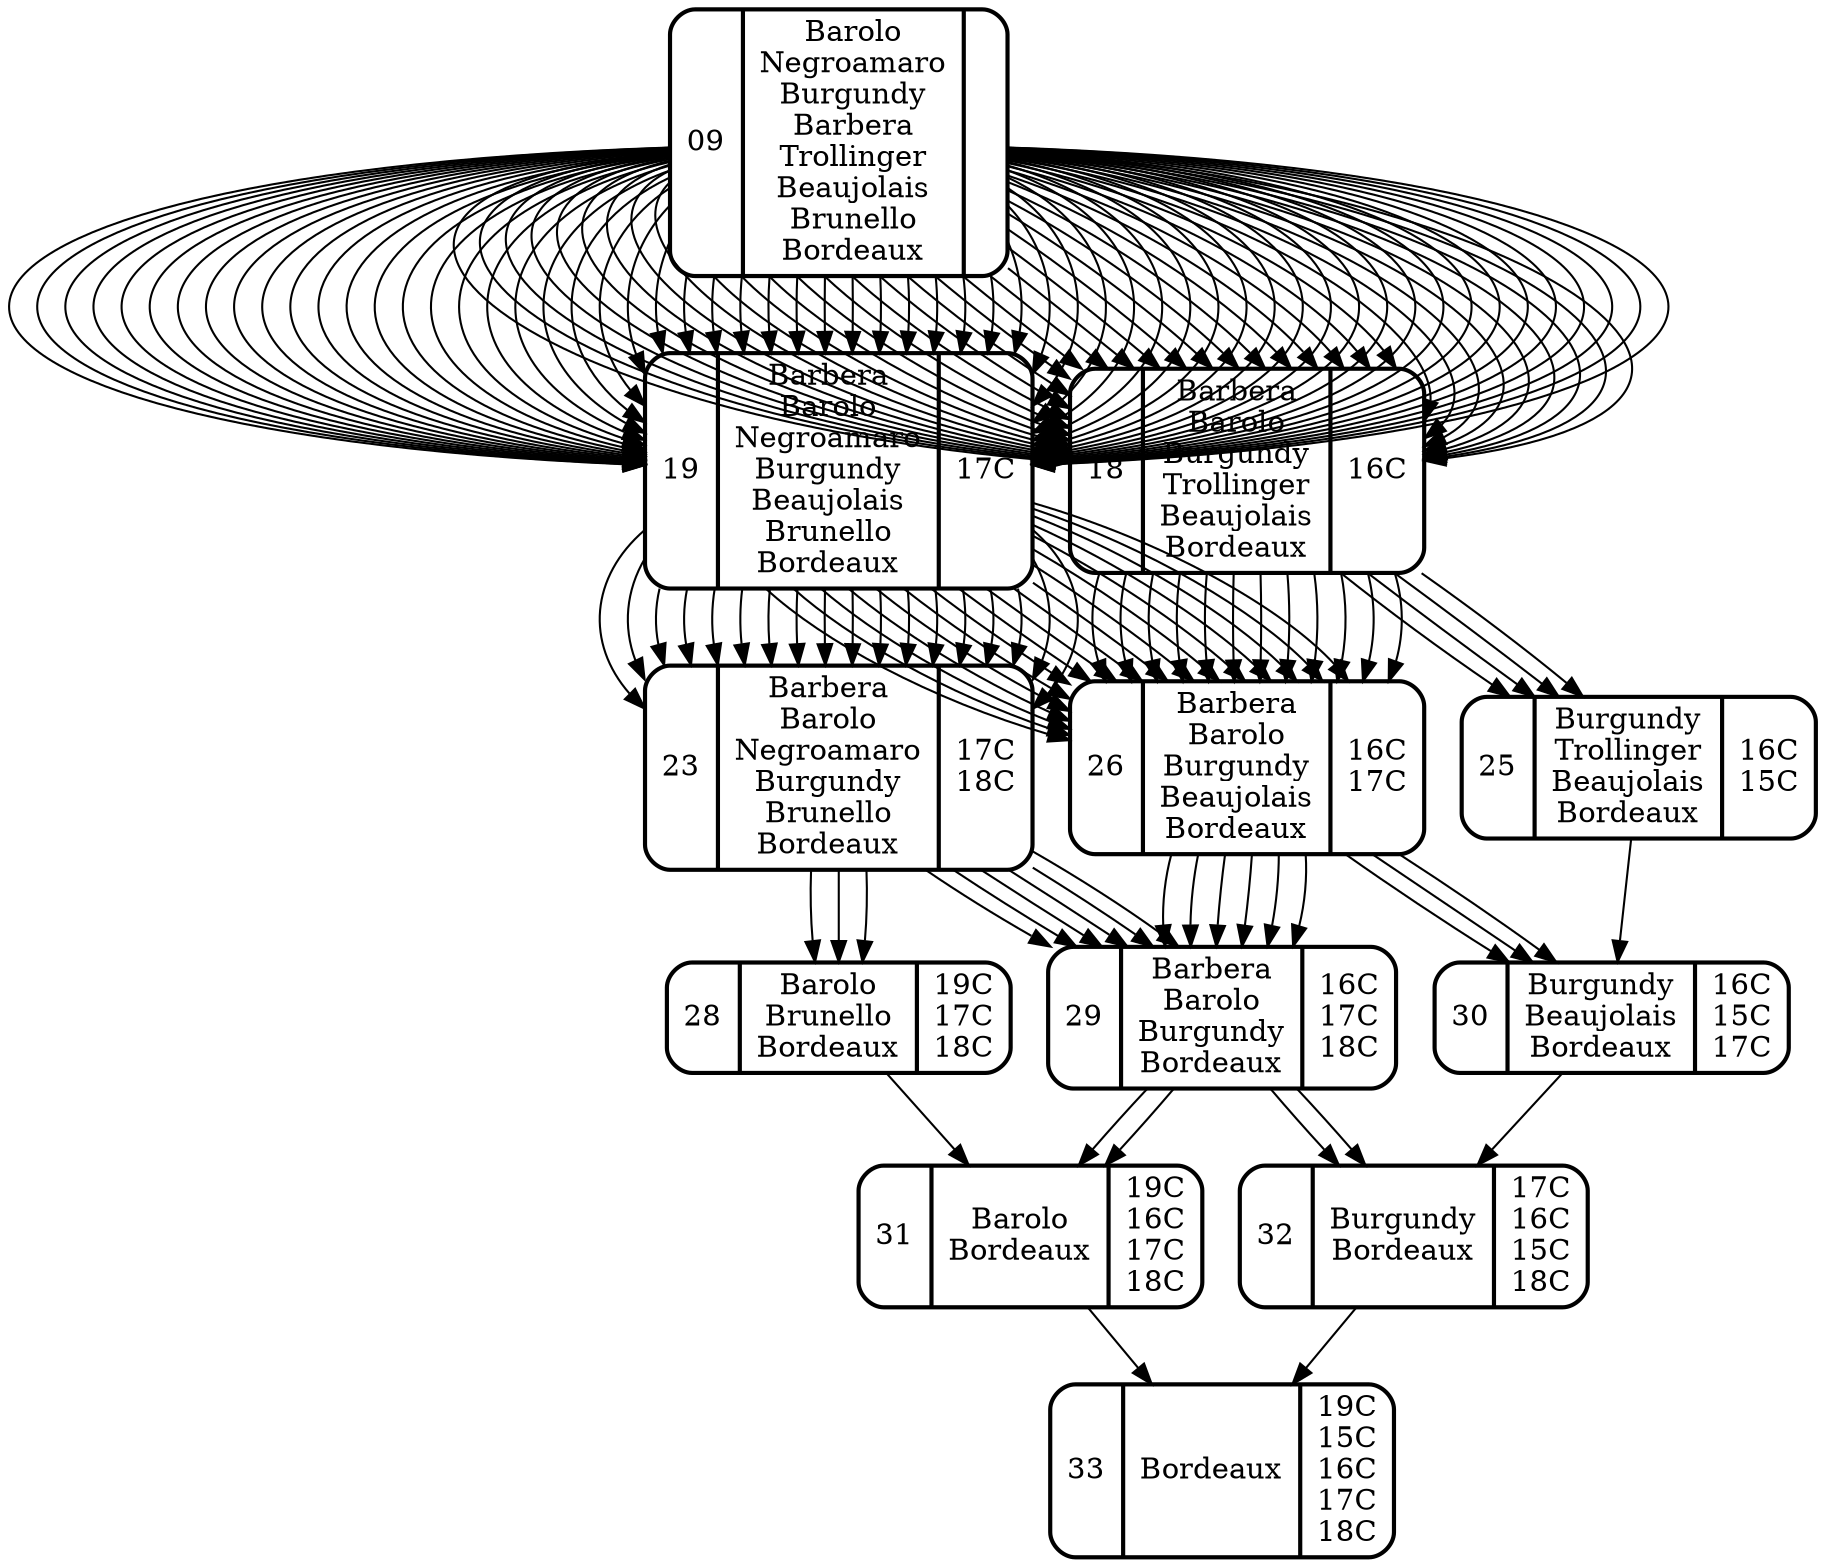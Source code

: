 digraph lattice {
node9 [color=black, shape=Mrecord, style=bold,label="09|Barolo\nNegroamaro\nBurgundy\nBarbera\nTrollinger\nBeaujolais\nBrunello\nBordeaux|"]
node9 [color=black, shape=Mrecord, style=bold,label="09|Barolo\nNegroamaro\nBurgundy\nBarbera\nTrollinger\nBeaujolais\nBrunello\nBordeaux|"]
node9 [color=black, shape=Mrecord, style=bold,label="09|Barolo\nNegroamaro\nBurgundy\nBarbera\nTrollinger\nBeaujolais\nBrunello\nBordeaux|"]
node9 [color=black, shape=Mrecord, style=bold,label="09|Barolo\nNegroamaro\nBurgundy\nBarbera\nTrollinger\nBeaujolais\nBrunello\nBordeaux|"]
node9 [color=black, shape=Mrecord, style=bold,label="09|Barolo\nNegroamaro\nBurgundy\nBarbera\nTrollinger\nBeaujolais\nBrunello\nBordeaux|"]
node9 [color=black, shape=Mrecord, style=bold,label="09|Barolo\nNegroamaro\nBurgundy\nBarbera\nTrollinger\nBeaujolais\nBrunello\nBordeaux|"]
node9 [color=black, shape=Mrecord, style=bold,label="09|Barolo\nNegroamaro\nBurgundy\nBarbera\nTrollinger\nBeaujolais\nBrunello\nBordeaux|"]
node9 [color=black, shape=Mrecord, style=bold,label="09|Barolo\nNegroamaro\nBurgundy\nBarbera\nTrollinger\nBeaujolais\nBrunello\nBordeaux|"]
node9 [color=black, shape=Mrecord, style=bold,label="09|Barolo\nNegroamaro\nBurgundy\nBarbera\nTrollinger\nBeaujolais\nBrunello\nBordeaux|"]
node9 [color=black, shape=Mrecord, style=bold,label="09|Barolo\nNegroamaro\nBurgundy\nBarbera\nTrollinger\nBeaujolais\nBrunello\nBordeaux|"]
node19 [color=black, shape=Mrecord, style=bold,label="19|Barbera\nBarolo\nNegroamaro\nBurgundy\nBeaujolais\nBrunello\nBordeaux|17C"]
node18 [color=black, shape=Mrecord, style=bold,label="18|Barbera\nBarolo\nBurgundy\nTrollinger\nBeaujolais\nBordeaux|16C"]
node19 [color=black, shape=Mrecord, style=bold,label="19|Barbera\nBarolo\nNegroamaro\nBurgundy\nBeaujolais\nBrunello\nBordeaux|17C"]
node19 [color=black, shape=Mrecord, style=bold,label="19|Barbera\nBarolo\nNegroamaro\nBurgundy\nBeaujolais\nBrunello\nBordeaux|17C"]
node19 [color=black, shape=Mrecord, style=bold,label="19|Barbera\nBarolo\nNegroamaro\nBurgundy\nBeaujolais\nBrunello\nBordeaux|17C"]
node18 [color=black, shape=Mrecord, style=bold,label="18|Barbera\nBarolo\nBurgundy\nTrollinger\nBeaujolais\nBordeaux|16C"]
node19 [color=black, shape=Mrecord, style=bold,label="19|Barbera\nBarolo\nNegroamaro\nBurgundy\nBeaujolais\nBrunello\nBordeaux|17C"]
node18 [color=black, shape=Mrecord, style=bold,label="18|Barbera\nBarolo\nBurgundy\nTrollinger\nBeaujolais\nBordeaux|16C"]
node18 [color=black, shape=Mrecord, style=bold,label="18|Barbera\nBarolo\nBurgundy\nTrollinger\nBeaujolais\nBordeaux|16C"]
node19 [color=black, shape=Mrecord, style=bold,label="19|Barbera\nBarolo\nNegroamaro\nBurgundy\nBeaujolais\nBrunello\nBordeaux|17C"]
node23 [color=black, shape=Mrecord, style=bold,label="23|Barbera\nBarolo\nNegroamaro\nBurgundy\nBrunello\nBordeaux|17C\n18C"]
node26 [color=black, shape=Mrecord, style=bold,label="26|Barbera\nBarolo\nBurgundy\nBeaujolais\nBordeaux|16C\n17C"]
node23 [color=black, shape=Mrecord, style=bold,label="23|Barbera\nBarolo\nNegroamaro\nBurgundy\nBrunello\nBordeaux|17C\n18C"]
node23 [color=black, shape=Mrecord, style=bold,label="23|Barbera\nBarolo\nNegroamaro\nBurgundy\nBrunello\nBordeaux|17C\n18C"]
node26 [color=black, shape=Mrecord, style=bold,label="26|Barbera\nBarolo\nBurgundy\nBeaujolais\nBordeaux|16C\n17C"]
node25 [color=black, shape=Mrecord, style=bold,label="25|Burgundy\nTrollinger\nBeaujolais\nBordeaux|16C\n15C"]
node26 [color=black, shape=Mrecord, style=bold,label="26|Barbera\nBarolo\nBurgundy\nBeaujolais\nBordeaux|16C\n17C"]
node29 [color=black, shape=Mrecord, style=bold,label="29|Barbera\nBarolo\nBurgundy\nBordeaux|16C\n17C\n18C"]
node28 [color=black, shape=Mrecord, style=bold,label="28|Barolo\nBrunello\nBordeaux|19C\n17C\n18C"]
node29 [color=black, shape=Mrecord, style=bold,label="29|Barbera\nBarolo\nBurgundy\nBordeaux|16C\n17C\n18C"]
node30 [color=black, shape=Mrecord, style=bold,label="30|Burgundy\nBeaujolais\nBordeaux|16C\n15C\n17C"]
node31 [color=black, shape=Mrecord, style=bold,label="31|Barolo\nBordeaux|19C\n16C\n17C\n18C"]
node32 [color=black, shape=Mrecord, style=bold,label="32|Burgundy\nBordeaux|17C\n16C\n15C\n18C"]
node33 [color=black, shape=Mrecord, style=bold,label="33|Bordeaux|19C\n15C\n16C\n17C\n18C"]
node9 -> node19 [color=black]
node9 -> node18 [color=black]
node9 -> node18 [color=black]
node9 -> node19 [color=black]
node9 -> node18 [color=black]
node9 -> node19 [color=black]
node9 -> node19 [color=black]
node9 -> node19 [color=black]
node9 -> node18 [color=black]
node9 -> node19 [color=black]
node9 -> node19 [color=black]
node9 -> node18 [color=black]
node9 -> node18 [color=black]
node9 -> node19 [color=black]
node9 -> node18 [color=black]
node9 -> node19 [color=black]
node9 -> node19 [color=black]
node9 -> node19 [color=black]
node9 -> node18 [color=black]
node9 -> node19 [color=black]
node9 -> node19 [color=black]
node9 -> node18 [color=black]
node9 -> node18 [color=black]
node9 -> node19 [color=black]
node9 -> node18 [color=black]
node9 -> node19 [color=black]
node9 -> node19 [color=black]
node9 -> node19 [color=black]
node9 -> node18 [color=black]
node9 -> node19 [color=black]
node9 -> node19 [color=black]
node9 -> node18 [color=black]
node9 -> node18 [color=black]
node9 -> node19 [color=black]
node9 -> node18 [color=black]
node9 -> node19 [color=black]
node9 -> node19 [color=black]
node9 -> node19 [color=black]
node9 -> node18 [color=black]
node9 -> node19 [color=black]
node9 -> node19 [color=black]
node9 -> node18 [color=black]
node9 -> node18 [color=black]
node9 -> node19 [color=black]
node9 -> node18 [color=black]
node9 -> node19 [color=black]
node9 -> node19 [color=black]
node9 -> node19 [color=black]
node9 -> node18 [color=black]
node9 -> node19 [color=black]
node9 -> node19 [color=black]
node9 -> node18 [color=black]
node9 -> node18 [color=black]
node9 -> node19 [color=black]
node9 -> node18 [color=black]
node9 -> node19 [color=black]
node9 -> node19 [color=black]
node9 -> node19 [color=black]
node9 -> node18 [color=black]
node9 -> node19 [color=black]
node9 -> node19 [color=black]
node9 -> node18 [color=black]
node9 -> node18 [color=black]
node9 -> node19 [color=black]
node9 -> node18 [color=black]
node9 -> node19 [color=black]
node9 -> node19 [color=black]
node9 -> node19 [color=black]
node9 -> node18 [color=black]
node9 -> node19 [color=black]
node9 -> node19 [color=black]
node9 -> node18 [color=black]
node9 -> node18 [color=black]
node9 -> node19 [color=black]
node9 -> node18 [color=black]
node9 -> node19 [color=black]
node9 -> node19 [color=black]
node9 -> node19 [color=black]
node9 -> node18 [color=black]
node9 -> node19 [color=black]
node9 -> node19 [color=black]
node9 -> node18 [color=black]
node9 -> node18 [color=black]
node9 -> node19 [color=black]
node9 -> node18 [color=black]
node9 -> node19 [color=black]
node9 -> node19 [color=black]
node9 -> node19 [color=black]
node9 -> node18 [color=black]
node9 -> node19 [color=black]
node9 -> node19 [color=black]
node9 -> node18 [color=black]
node9 -> node18 [color=black]
node9 -> node19 [color=black]
node9 -> node18 [color=black]
node9 -> node19 [color=black]
node9 -> node19 [color=black]
node9 -> node19 [color=black]
node9 -> node18 [color=black]
node9 -> node19 [color=black]
node19 -> node26 [color=black]
node19 -> node26 [color=black]
node19 -> node23 [color=black]
node19 -> node23 [color=black]
node19 -> node26 [color=black]
node19 -> node23 [color=black]
node18 -> node26 [color=black]
node18 -> node25 [color=black]
node18 -> node26 [color=black]
node18 -> node26 [color=black]
node19 -> node26 [color=black]
node19 -> node26 [color=black]
node19 -> node23 [color=black]
node19 -> node23 [color=black]
node19 -> node26 [color=black]
node19 -> node23 [color=black]
node19 -> node26 [color=black]
node19 -> node26 [color=black]
node19 -> node23 [color=black]
node19 -> node23 [color=black]
node19 -> node26 [color=black]
node19 -> node23 [color=black]
node19 -> node26 [color=black]
node19 -> node26 [color=black]
node19 -> node23 [color=black]
node19 -> node23 [color=black]
node19 -> node26 [color=black]
node19 -> node23 [color=black]
node18 -> node26 [color=black]
node18 -> node25 [color=black]
node18 -> node26 [color=black]
node18 -> node26 [color=black]
node19 -> node26 [color=black]
node19 -> node26 [color=black]
node19 -> node23 [color=black]
node19 -> node23 [color=black]
node19 -> node26 [color=black]
node19 -> node23 [color=black]
node18 -> node26 [color=black]
node18 -> node25 [color=black]
node18 -> node26 [color=black]
node18 -> node26 [color=black]
node18 -> node26 [color=black]
node18 -> node25 [color=black]
node18 -> node26 [color=black]
node18 -> node26 [color=black]
node19 -> node26 [color=black]
node19 -> node26 [color=black]
node19 -> node23 [color=black]
node19 -> node23 [color=black]
node19 -> node26 [color=black]
node19 -> node23 [color=black]
node23 -> node29 [color=black]
node23 -> node28 [color=black]
node23 -> node29 [color=black]
node26 -> node29 [color=black]
node26 -> node29 [color=black]
node26 -> node30 [color=black]
node23 -> node29 [color=black]
node23 -> node28 [color=black]
node23 -> node29 [color=black]
node23 -> node29 [color=black]
node23 -> node28 [color=black]
node23 -> node29 [color=black]
node26 -> node29 [color=black]
node26 -> node29 [color=black]
node26 -> node30 [color=black]
node25 -> node30 [color=black]
node26 -> node29 [color=black]
node26 -> node29 [color=black]
node26 -> node30 [color=black]
node29 -> node32 [color=black]
node29 -> node31 [color=black]
node28 -> node31 [color=black]
node29 -> node32 [color=black]
node29 -> node31 [color=black]
node30 -> node32 [color=black]
node31 -> node33 [color=black]
node32 -> node33 [color=black]
}
